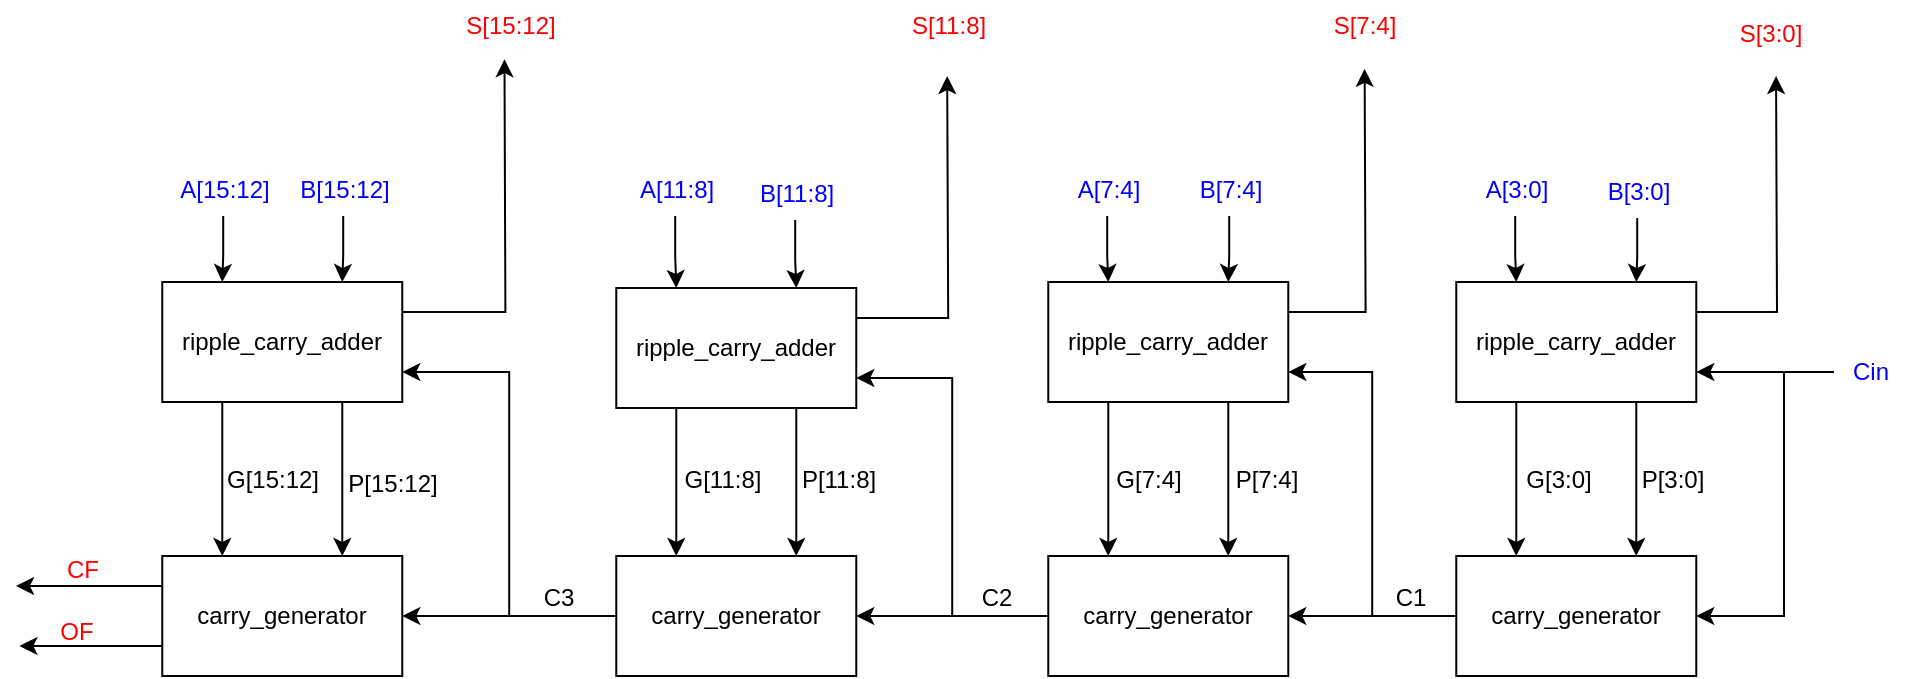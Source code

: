 <mxfile version="21.1.2" type="device" pages="3">
  <diagram name="CLA" id="1N_0-jpvwwObbNZj5UZM">
    <mxGraphModel dx="749" dy="588" grid="0" gridSize="10" guides="1" tooltips="1" connect="1" arrows="1" fold="1" page="0" pageScale="1" pageWidth="850" pageHeight="1100" math="0" shadow="0">
      <root>
        <mxCell id="0" />
        <mxCell id="1" parent="0" />
        <mxCell id="7bIylapcQ7lrpKx6OoXC-37" style="edgeStyle=orthogonalEdgeStyle;rounded=0;orthogonalLoop=1;jettySize=auto;html=1;exitX=0.75;exitY=1;exitDx=0;exitDy=0;entryX=0.75;entryY=0;entryDx=0;entryDy=0;" parent="1" source="7bIylapcQ7lrpKx6OoXC-1" target="7bIylapcQ7lrpKx6OoXC-2" edge="1">
          <mxGeometry relative="1" as="geometry" />
        </mxCell>
        <mxCell id="7bIylapcQ7lrpKx6OoXC-38" style="edgeStyle=orthogonalEdgeStyle;rounded=0;orthogonalLoop=1;jettySize=auto;html=1;exitX=0.25;exitY=1;exitDx=0;exitDy=0;entryX=0.25;entryY=0;entryDx=0;entryDy=0;" parent="1" source="7bIylapcQ7lrpKx6OoXC-1" target="7bIylapcQ7lrpKx6OoXC-2" edge="1">
          <mxGeometry relative="1" as="geometry" />
        </mxCell>
        <mxCell id="7bIylapcQ7lrpKx6OoXC-71" style="edgeStyle=orthogonalEdgeStyle;rounded=0;orthogonalLoop=1;jettySize=auto;html=1;exitX=1;exitY=0.25;exitDx=0;exitDy=0;" parent="1" source="7bIylapcQ7lrpKx6OoXC-1" edge="1">
          <mxGeometry relative="1" as="geometry">
            <mxPoint x="268.241" y="164.609" as="targetPoint" />
          </mxGeometry>
        </mxCell>
        <mxCell id="7bIylapcQ7lrpKx6OoXC-1" value="ripple_carry_adder" style="rounded=0;whiteSpace=wrap;html=1;" parent="1" vertex="1">
          <mxGeometry x="97.14" y="276" width="120" height="60" as="geometry" />
        </mxCell>
        <mxCell id="7bIylapcQ7lrpKx6OoXC-60" style="edgeStyle=orthogonalEdgeStyle;rounded=0;orthogonalLoop=1;jettySize=auto;html=1;exitX=0;exitY=0.25;exitDx=0;exitDy=0;" parent="1" source="7bIylapcQ7lrpKx6OoXC-2" edge="1">
          <mxGeometry relative="1" as="geometry">
            <mxPoint x="23.997" y="428" as="targetPoint" />
          </mxGeometry>
        </mxCell>
        <mxCell id="7bIylapcQ7lrpKx6OoXC-61" style="edgeStyle=orthogonalEdgeStyle;rounded=0;orthogonalLoop=1;jettySize=auto;html=1;exitX=0;exitY=0.75;exitDx=0;exitDy=0;" parent="1" source="7bIylapcQ7lrpKx6OoXC-2" edge="1">
          <mxGeometry relative="1" as="geometry">
            <mxPoint x="25.712" y="458" as="targetPoint" />
          </mxGeometry>
        </mxCell>
        <mxCell id="7bIylapcQ7lrpKx6OoXC-2" value="carry_generator" style="rounded=0;whiteSpace=wrap;html=1;" parent="1" vertex="1">
          <mxGeometry x="97.14" y="413" width="120" height="60" as="geometry" />
        </mxCell>
        <mxCell id="7bIylapcQ7lrpKx6OoXC-35" style="edgeStyle=orthogonalEdgeStyle;rounded=0;orthogonalLoop=1;jettySize=auto;html=1;exitX=0.75;exitY=1;exitDx=0;exitDy=0;entryX=0.75;entryY=0;entryDx=0;entryDy=0;" parent="1" source="7bIylapcQ7lrpKx6OoXC-3" target="7bIylapcQ7lrpKx6OoXC-8" edge="1">
          <mxGeometry relative="1" as="geometry" />
        </mxCell>
        <mxCell id="7bIylapcQ7lrpKx6OoXC-36" style="edgeStyle=orthogonalEdgeStyle;rounded=0;orthogonalLoop=1;jettySize=auto;html=1;exitX=0.25;exitY=1;exitDx=0;exitDy=0;entryX=0.25;entryY=0;entryDx=0;entryDy=0;" parent="1" source="7bIylapcQ7lrpKx6OoXC-3" target="7bIylapcQ7lrpKx6OoXC-8" edge="1">
          <mxGeometry relative="1" as="geometry" />
        </mxCell>
        <mxCell id="7bIylapcQ7lrpKx6OoXC-69" style="edgeStyle=orthogonalEdgeStyle;rounded=0;orthogonalLoop=1;jettySize=auto;html=1;exitX=1;exitY=0.25;exitDx=0;exitDy=0;" parent="1" source="7bIylapcQ7lrpKx6OoXC-3" edge="1">
          <mxGeometry relative="1" as="geometry">
            <mxPoint x="489.594" y="173.03" as="targetPoint" />
          </mxGeometry>
        </mxCell>
        <mxCell id="7bIylapcQ7lrpKx6OoXC-3" value="ripple_carry_adder" style="rounded=0;whiteSpace=wrap;html=1;" parent="1" vertex="1">
          <mxGeometry x="324.14" y="279" width="120" height="60" as="geometry" />
        </mxCell>
        <mxCell id="7bIylapcQ7lrpKx6OoXC-33" style="edgeStyle=orthogonalEdgeStyle;rounded=0;orthogonalLoop=1;jettySize=auto;html=1;exitX=0.25;exitY=1;exitDx=0;exitDy=0;entryX=0.25;entryY=0;entryDx=0;entryDy=0;" parent="1" source="7bIylapcQ7lrpKx6OoXC-4" target="7bIylapcQ7lrpKx6OoXC-7" edge="1">
          <mxGeometry relative="1" as="geometry" />
        </mxCell>
        <mxCell id="7bIylapcQ7lrpKx6OoXC-34" style="edgeStyle=orthogonalEdgeStyle;rounded=0;orthogonalLoop=1;jettySize=auto;html=1;exitX=0.75;exitY=1;exitDx=0;exitDy=0;entryX=0.75;entryY=0;entryDx=0;entryDy=0;" parent="1" source="7bIylapcQ7lrpKx6OoXC-4" target="7bIylapcQ7lrpKx6OoXC-7" edge="1">
          <mxGeometry relative="1" as="geometry" />
        </mxCell>
        <mxCell id="7bIylapcQ7lrpKx6OoXC-64" style="edgeStyle=orthogonalEdgeStyle;rounded=0;orthogonalLoop=1;jettySize=auto;html=1;exitX=1;exitY=0.25;exitDx=0;exitDy=0;" parent="1" source="7bIylapcQ7lrpKx6OoXC-4" edge="1">
          <mxGeometry relative="1" as="geometry">
            <mxPoint x="698.316" y="169.421" as="targetPoint" />
          </mxGeometry>
        </mxCell>
        <mxCell id="7bIylapcQ7lrpKx6OoXC-4" value="ripple_carry_adder" style="rounded=0;whiteSpace=wrap;html=1;" parent="1" vertex="1">
          <mxGeometry x="540.14" y="276" width="120" height="60" as="geometry" />
        </mxCell>
        <mxCell id="7bIylapcQ7lrpKx6OoXC-23" style="edgeStyle=orthogonalEdgeStyle;rounded=0;orthogonalLoop=1;jettySize=auto;html=1;exitX=0.25;exitY=1;exitDx=0;exitDy=0;entryX=0.25;entryY=0;entryDx=0;entryDy=0;" parent="1" source="7bIylapcQ7lrpKx6OoXC-5" target="7bIylapcQ7lrpKx6OoXC-6" edge="1">
          <mxGeometry relative="1" as="geometry" />
        </mxCell>
        <mxCell id="7bIylapcQ7lrpKx6OoXC-24" style="edgeStyle=orthogonalEdgeStyle;rounded=0;orthogonalLoop=1;jettySize=auto;html=1;exitX=0.75;exitY=1;exitDx=0;exitDy=0;entryX=0.75;entryY=0;entryDx=0;entryDy=0;" parent="1" source="7bIylapcQ7lrpKx6OoXC-5" target="7bIylapcQ7lrpKx6OoXC-6" edge="1">
          <mxGeometry relative="1" as="geometry" />
        </mxCell>
        <mxCell id="7bIylapcQ7lrpKx6OoXC-65" style="edgeStyle=orthogonalEdgeStyle;rounded=0;orthogonalLoop=1;jettySize=auto;html=1;exitX=1;exitY=0.25;exitDx=0;exitDy=0;" parent="1" source="7bIylapcQ7lrpKx6OoXC-5" edge="1">
          <mxGeometry relative="1" as="geometry">
            <mxPoint x="904.03" y="173.03" as="targetPoint" />
          </mxGeometry>
        </mxCell>
        <mxCell id="7bIylapcQ7lrpKx6OoXC-5" value="ripple_carry_adder" style="rounded=0;whiteSpace=wrap;html=1;" parent="1" vertex="1">
          <mxGeometry x="744.14" y="276" width="120" height="60" as="geometry" />
        </mxCell>
        <mxCell id="7bIylapcQ7lrpKx6OoXC-27" style="edgeStyle=orthogonalEdgeStyle;rounded=0;orthogonalLoop=1;jettySize=auto;html=1;exitX=0;exitY=0.5;exitDx=0;exitDy=0;entryX=1;entryY=0.5;entryDx=0;entryDy=0;" parent="1" source="7bIylapcQ7lrpKx6OoXC-6" target="7bIylapcQ7lrpKx6OoXC-7" edge="1">
          <mxGeometry relative="1" as="geometry" />
        </mxCell>
        <mxCell id="7bIylapcQ7lrpKx6OoXC-63" style="edgeStyle=orthogonalEdgeStyle;rounded=0;orthogonalLoop=1;jettySize=auto;html=1;exitX=0;exitY=0.5;exitDx=0;exitDy=0;entryX=1;entryY=0.75;entryDx=0;entryDy=0;" parent="1" source="7bIylapcQ7lrpKx6OoXC-6" target="7bIylapcQ7lrpKx6OoXC-4" edge="1">
          <mxGeometry relative="1" as="geometry" />
        </mxCell>
        <mxCell id="7bIylapcQ7lrpKx6OoXC-6" value="carry_generator" style="rounded=0;whiteSpace=wrap;html=1;" parent="1" vertex="1">
          <mxGeometry x="744.14" y="413" width="120" height="60" as="geometry" />
        </mxCell>
        <mxCell id="7bIylapcQ7lrpKx6OoXC-29" style="edgeStyle=orthogonalEdgeStyle;rounded=0;orthogonalLoop=1;jettySize=auto;html=1;exitX=0;exitY=0.5;exitDx=0;exitDy=0;entryX=1;entryY=0.5;entryDx=0;entryDy=0;" parent="1" source="7bIylapcQ7lrpKx6OoXC-7" target="7bIylapcQ7lrpKx6OoXC-8" edge="1">
          <mxGeometry relative="1" as="geometry" />
        </mxCell>
        <mxCell id="7bIylapcQ7lrpKx6OoXC-68" style="edgeStyle=orthogonalEdgeStyle;rounded=0;orthogonalLoop=1;jettySize=auto;html=1;exitX=0;exitY=0.5;exitDx=0;exitDy=0;entryX=1;entryY=0.75;entryDx=0;entryDy=0;" parent="1" source="7bIylapcQ7lrpKx6OoXC-7" target="7bIylapcQ7lrpKx6OoXC-3" edge="1">
          <mxGeometry relative="1" as="geometry" />
        </mxCell>
        <mxCell id="7bIylapcQ7lrpKx6OoXC-7" value="carry_generator" style="rounded=0;whiteSpace=wrap;html=1;" parent="1" vertex="1">
          <mxGeometry x="540.14" y="413" width="120" height="60" as="geometry" />
        </mxCell>
        <mxCell id="7bIylapcQ7lrpKx6OoXC-31" style="edgeStyle=orthogonalEdgeStyle;rounded=0;orthogonalLoop=1;jettySize=auto;html=1;exitX=0;exitY=0.5;exitDx=0;exitDy=0;" parent="1" source="7bIylapcQ7lrpKx6OoXC-8" target="7bIylapcQ7lrpKx6OoXC-2" edge="1">
          <mxGeometry relative="1" as="geometry" />
        </mxCell>
        <mxCell id="7bIylapcQ7lrpKx6OoXC-70" style="edgeStyle=orthogonalEdgeStyle;rounded=0;orthogonalLoop=1;jettySize=auto;html=1;exitX=0;exitY=0.5;exitDx=0;exitDy=0;entryX=1;entryY=0.75;entryDx=0;entryDy=0;" parent="1" source="7bIylapcQ7lrpKx6OoXC-8" target="7bIylapcQ7lrpKx6OoXC-1" edge="1">
          <mxGeometry relative="1" as="geometry" />
        </mxCell>
        <mxCell id="7bIylapcQ7lrpKx6OoXC-8" value="carry_generator" style="rounded=0;whiteSpace=wrap;html=1;" parent="1" vertex="1">
          <mxGeometry x="324.14" y="413" width="120" height="60" as="geometry" />
        </mxCell>
        <mxCell id="7bIylapcQ7lrpKx6OoXC-19" style="edgeStyle=orthogonalEdgeStyle;rounded=0;orthogonalLoop=1;jettySize=auto;html=1;entryX=0.25;entryY=0;entryDx=0;entryDy=0;" parent="1" source="7bIylapcQ7lrpKx6OoXC-10" target="7bIylapcQ7lrpKx6OoXC-5" edge="1">
          <mxGeometry relative="1" as="geometry" />
        </mxCell>
        <mxCell id="7bIylapcQ7lrpKx6OoXC-10" value="&lt;font color=&quot;#0000ff&quot;&gt;A[3:0]&lt;/font&gt;" style="text;html=1;align=center;verticalAlign=middle;resizable=0;points=[];autosize=1;strokeColor=none;fillColor=none;" parent="1" vertex="1">
          <mxGeometry x="749.14" y="217" width="49" height="26" as="geometry" />
        </mxCell>
        <mxCell id="7bIylapcQ7lrpKx6OoXC-40" style="edgeStyle=orthogonalEdgeStyle;rounded=0;orthogonalLoop=1;jettySize=auto;html=1;entryX=0.25;entryY=0;entryDx=0;entryDy=0;" parent="1" source="7bIylapcQ7lrpKx6OoXC-11" target="7bIylapcQ7lrpKx6OoXC-4" edge="1">
          <mxGeometry relative="1" as="geometry" />
        </mxCell>
        <mxCell id="7bIylapcQ7lrpKx6OoXC-11" value="&lt;font color=&quot;#0000ff&quot;&gt;A[7:4]&lt;/font&gt;" style="text;html=1;align=center;verticalAlign=middle;resizable=0;points=[];autosize=1;strokeColor=none;fillColor=none;" parent="1" vertex="1">
          <mxGeometry x="545.14" y="217" width="49" height="26" as="geometry" />
        </mxCell>
        <mxCell id="7bIylapcQ7lrpKx6OoXC-42" style="edgeStyle=orthogonalEdgeStyle;rounded=0;orthogonalLoop=1;jettySize=auto;html=1;entryX=0.25;entryY=0;entryDx=0;entryDy=0;" parent="1" source="7bIylapcQ7lrpKx6OoXC-12" target="7bIylapcQ7lrpKx6OoXC-3" edge="1">
          <mxGeometry relative="1" as="geometry" />
        </mxCell>
        <mxCell id="7bIylapcQ7lrpKx6OoXC-12" value="&lt;font color=&quot;#0000ff&quot;&gt;A[11:8]&lt;/font&gt;" style="text;html=1;align=center;verticalAlign=middle;resizable=0;points=[];autosize=1;strokeColor=none;fillColor=none;" parent="1" vertex="1">
          <mxGeometry x="326.14" y="217" width="55" height="26" as="geometry" />
        </mxCell>
        <mxCell id="7bIylapcQ7lrpKx6OoXC-45" style="edgeStyle=orthogonalEdgeStyle;rounded=0;orthogonalLoop=1;jettySize=auto;html=1;entryX=0.25;entryY=0;entryDx=0;entryDy=0;" parent="1" source="7bIylapcQ7lrpKx6OoXC-13" target="7bIylapcQ7lrpKx6OoXC-1" edge="1">
          <mxGeometry relative="1" as="geometry" />
        </mxCell>
        <mxCell id="7bIylapcQ7lrpKx6OoXC-13" value="&lt;font color=&quot;#0000ff&quot;&gt;A[15:12]&lt;/font&gt;" style="text;html=1;align=center;verticalAlign=middle;resizable=0;points=[];autosize=1;strokeColor=none;fillColor=none;" parent="1" vertex="1">
          <mxGeometry x="96.14" y="217" width="63" height="26" as="geometry" />
        </mxCell>
        <mxCell id="7bIylapcQ7lrpKx6OoXC-20" style="edgeStyle=orthogonalEdgeStyle;rounded=0;orthogonalLoop=1;jettySize=auto;html=1;entryX=0.75;entryY=0;entryDx=0;entryDy=0;" parent="1" source="7bIylapcQ7lrpKx6OoXC-14" target="7bIylapcQ7lrpKx6OoXC-5" edge="1">
          <mxGeometry relative="1" as="geometry" />
        </mxCell>
        <mxCell id="7bIylapcQ7lrpKx6OoXC-14" value="&lt;font color=&quot;#0000ff&quot;&gt;B[3:0]&lt;/font&gt;" style="text;html=1;align=center;verticalAlign=middle;resizable=0;points=[];autosize=1;strokeColor=none;fillColor=none;" parent="1" vertex="1">
          <mxGeometry x="810.14" y="218" width="49" height="26" as="geometry" />
        </mxCell>
        <mxCell id="7bIylapcQ7lrpKx6OoXC-39" style="edgeStyle=orthogonalEdgeStyle;rounded=0;orthogonalLoop=1;jettySize=auto;html=1;entryX=0.75;entryY=0;entryDx=0;entryDy=0;" parent="1" source="7bIylapcQ7lrpKx6OoXC-15" target="7bIylapcQ7lrpKx6OoXC-4" edge="1">
          <mxGeometry relative="1" as="geometry" />
        </mxCell>
        <mxCell id="7bIylapcQ7lrpKx6OoXC-15" value="&lt;font color=&quot;#0000ff&quot;&gt;B[7:4]&lt;/font&gt;" style="text;html=1;align=center;verticalAlign=middle;resizable=0;points=[];autosize=1;strokeColor=none;fillColor=none;" parent="1" vertex="1">
          <mxGeometry x="606.14" y="217" width="49" height="26" as="geometry" />
        </mxCell>
        <mxCell id="7bIylapcQ7lrpKx6OoXC-41" style="edgeStyle=orthogonalEdgeStyle;rounded=0;orthogonalLoop=1;jettySize=auto;html=1;entryX=0.75;entryY=0;entryDx=0;entryDy=0;" parent="1" source="7bIylapcQ7lrpKx6OoXC-16" target="7bIylapcQ7lrpKx6OoXC-3" edge="1">
          <mxGeometry relative="1" as="geometry" />
        </mxCell>
        <mxCell id="7bIylapcQ7lrpKx6OoXC-16" value="&lt;font color=&quot;#0000ff&quot;&gt;B[11:8]&lt;/font&gt;" style="text;html=1;align=center;verticalAlign=middle;resizable=0;points=[];autosize=1;strokeColor=none;fillColor=none;" parent="1" vertex="1">
          <mxGeometry x="386.14" y="219" width="55" height="26" as="geometry" />
        </mxCell>
        <mxCell id="7bIylapcQ7lrpKx6OoXC-43" style="edgeStyle=orthogonalEdgeStyle;rounded=0;orthogonalLoop=1;jettySize=auto;html=1;entryX=0.75;entryY=0;entryDx=0;entryDy=0;" parent="1" source="7bIylapcQ7lrpKx6OoXC-17" target="7bIylapcQ7lrpKx6OoXC-1" edge="1">
          <mxGeometry relative="1" as="geometry" />
        </mxCell>
        <mxCell id="7bIylapcQ7lrpKx6OoXC-17" value="&lt;font color=&quot;#0000ff&quot;&gt;B[15:12]&lt;/font&gt;" style="text;html=1;align=center;verticalAlign=middle;resizable=0;points=[];autosize=1;strokeColor=none;fillColor=none;" parent="1" vertex="1">
          <mxGeometry x="156.14" y="217" width="63" height="26" as="geometry" />
        </mxCell>
        <mxCell id="7bIylapcQ7lrpKx6OoXC-66" style="edgeStyle=orthogonalEdgeStyle;rounded=0;orthogonalLoop=1;jettySize=auto;html=1;entryX=1;entryY=0.75;entryDx=0;entryDy=0;" parent="1" source="7bIylapcQ7lrpKx6OoXC-18" target="7bIylapcQ7lrpKx6OoXC-5" edge="1">
          <mxGeometry relative="1" as="geometry" />
        </mxCell>
        <mxCell id="7bIylapcQ7lrpKx6OoXC-67" style="edgeStyle=orthogonalEdgeStyle;rounded=0;orthogonalLoop=1;jettySize=auto;html=1;entryX=1;entryY=0.5;entryDx=0;entryDy=0;" parent="1" source="7bIylapcQ7lrpKx6OoXC-18" target="7bIylapcQ7lrpKx6OoXC-6" edge="1">
          <mxGeometry relative="1" as="geometry">
            <Array as="points">
              <mxPoint x="908" y="321" />
              <mxPoint x="908" y="443" />
            </Array>
          </mxGeometry>
        </mxCell>
        <mxCell id="7bIylapcQ7lrpKx6OoXC-18" value="&lt;font color=&quot;#0000ff&quot;&gt;Cin&lt;/font&gt;" style="text;html=1;align=center;verticalAlign=middle;resizable=0;points=[];autosize=1;strokeColor=none;fillColor=none;" parent="1" vertex="1">
          <mxGeometry x="933" y="308" width="36" height="26" as="geometry" />
        </mxCell>
        <mxCell id="7bIylapcQ7lrpKx6OoXC-25" value="G[3:0]" style="text;html=1;align=center;verticalAlign=middle;resizable=0;points=[];autosize=1;strokeColor=none;fillColor=none;" parent="1" vertex="1">
          <mxGeometry x="769.14" y="362" width="51" height="26" as="geometry" />
        </mxCell>
        <mxCell id="7bIylapcQ7lrpKx6OoXC-26" value="P[3:0]" style="text;html=1;align=center;verticalAlign=middle;resizable=0;points=[];autosize=1;strokeColor=none;fillColor=none;" parent="1" vertex="1">
          <mxGeometry x="827.14" y="362" width="49" height="26" as="geometry" />
        </mxCell>
        <mxCell id="7bIylapcQ7lrpKx6OoXC-46" value="C1" style="text;html=1;align=center;verticalAlign=middle;resizable=0;points=[];autosize=1;strokeColor=none;fillColor=none;" parent="1" vertex="1">
          <mxGeometry x="704.14" y="421" width="33" height="26" as="geometry" />
        </mxCell>
        <mxCell id="7bIylapcQ7lrpKx6OoXC-47" value="C2" style="text;html=1;align=center;verticalAlign=middle;resizable=0;points=[];autosize=1;strokeColor=none;fillColor=none;" parent="1" vertex="1">
          <mxGeometry x="497.14" y="421" width="33" height="26" as="geometry" />
        </mxCell>
        <mxCell id="7bIylapcQ7lrpKx6OoXC-48" value="C3" style="text;html=1;align=center;verticalAlign=middle;resizable=0;points=[];autosize=1;strokeColor=none;fillColor=none;" parent="1" vertex="1">
          <mxGeometry x="278.14" y="421" width="33" height="26" as="geometry" />
        </mxCell>
        <mxCell id="7bIylapcQ7lrpKx6OoXC-51" value="P[7:4]" style="text;html=1;align=center;verticalAlign=middle;resizable=0;points=[];autosize=1;strokeColor=none;fillColor=none;" parent="1" vertex="1">
          <mxGeometry x="624.14" y="362" width="49" height="26" as="geometry" />
        </mxCell>
        <mxCell id="7bIylapcQ7lrpKx6OoXC-52" value="P[11:8]" style="text;html=1;align=center;verticalAlign=middle;resizable=0;points=[];autosize=1;strokeColor=none;fillColor=none;" parent="1" vertex="1">
          <mxGeometry x="407.14" y="362" width="55" height="26" as="geometry" />
        </mxCell>
        <mxCell id="7bIylapcQ7lrpKx6OoXC-53" value="P[15:12]" style="text;html=1;align=center;verticalAlign=middle;resizable=0;points=[];autosize=1;strokeColor=none;fillColor=none;" parent="1" vertex="1">
          <mxGeometry x="180.14" y="364" width="63" height="26" as="geometry" />
        </mxCell>
        <mxCell id="7bIylapcQ7lrpKx6OoXC-54" value="G[7:4]" style="text;html=1;align=center;verticalAlign=middle;resizable=0;points=[];autosize=1;strokeColor=none;fillColor=none;" parent="1" vertex="1">
          <mxGeometry x="564.14" y="362" width="51" height="26" as="geometry" />
        </mxCell>
        <mxCell id="7bIylapcQ7lrpKx6OoXC-55" value="G[11:8]" style="text;html=1;align=center;verticalAlign=middle;resizable=0;points=[];autosize=1;strokeColor=none;fillColor=none;" parent="1" vertex="1">
          <mxGeometry x="349.14" y="362" width="56" height="26" as="geometry" />
        </mxCell>
        <mxCell id="7bIylapcQ7lrpKx6OoXC-56" value="G[15:12]" style="text;html=1;align=center;verticalAlign=middle;resizable=0;points=[];autosize=1;strokeColor=none;fillColor=none;" parent="1" vertex="1">
          <mxGeometry x="120.14" y="362" width="64" height="26" as="geometry" />
        </mxCell>
        <mxCell id="7bIylapcQ7lrpKx6OoXC-58" value="&lt;font color=&quot;#ff0000&quot;&gt;OF&lt;/font&gt;" style="text;html=1;align=center;verticalAlign=middle;resizable=0;points=[];autosize=1;strokeColor=none;fillColor=none;" parent="1" vertex="1">
          <mxGeometry x="36.14" y="438" width="35" height="26" as="geometry" />
        </mxCell>
        <mxCell id="7bIylapcQ7lrpKx6OoXC-62" value="&lt;font color=&quot;#ff0000&quot;&gt;CF&lt;/font&gt;" style="text;html=1;align=center;verticalAlign=middle;resizable=0;points=[];autosize=1;strokeColor=none;fillColor=none;" parent="1" vertex="1">
          <mxGeometry x="40.14" y="407" width="34" height="26" as="geometry" />
        </mxCell>
        <mxCell id="7bIylapcQ7lrpKx6OoXC-72" value="&lt;font color=&quot;#ff0000&quot;&gt;S[3:0]&lt;/font&gt;" style="text;html=1;align=center;verticalAlign=middle;resizable=0;points=[];autosize=1;strokeColor=none;fillColor=none;" parent="1" vertex="1">
          <mxGeometry x="876.14" y="139" width="49" height="26" as="geometry" />
        </mxCell>
        <mxCell id="7bIylapcQ7lrpKx6OoXC-73" value="&lt;font color=&quot;#ff0000&quot;&gt;S[7:4]&lt;/font&gt;" style="text;html=1;align=center;verticalAlign=middle;resizable=0;points=[];autosize=1;strokeColor=none;fillColor=none;" parent="1" vertex="1">
          <mxGeometry x="673.14" y="135" width="49" height="26" as="geometry" />
        </mxCell>
        <mxCell id="7bIylapcQ7lrpKx6OoXC-74" value="&lt;font color=&quot;#ff0000&quot;&gt;S[11:8]&lt;/font&gt;" style="text;html=1;align=center;verticalAlign=middle;resizable=0;points=[];autosize=1;strokeColor=none;fillColor=none;" parent="1" vertex="1">
          <mxGeometry x="462" y="135" width="55" height="26" as="geometry" />
        </mxCell>
        <mxCell id="7bIylapcQ7lrpKx6OoXC-75" value="&lt;font color=&quot;#ff0000&quot;&gt;S[15:12]&lt;/font&gt;" style="text;html=1;align=center;verticalAlign=middle;resizable=0;points=[];autosize=1;strokeColor=none;fillColor=none;" parent="1" vertex="1">
          <mxGeometry x="239" y="135" width="63" height="26" as="geometry" />
        </mxCell>
      </root>
    </mxGraphModel>
  </diagram>
  <diagram id="NfcjHB-K8qCnhO4SNnJr" name="CLA_implementation">
    <mxGraphModel dx="749" dy="588" grid="0" gridSize="10" guides="1" tooltips="1" connect="1" arrows="1" fold="1" page="1" pageScale="1" pageWidth="850" pageHeight="1100" math="0" shadow="0">
      <root>
        <mxCell id="0" />
        <mxCell id="1" parent="0" />
        <mxCell id="MomppsjR-9Mt2-9ObYnp-1" value="C0" style="whiteSpace=wrap;html=1;aspect=fixed;" parent="1" vertex="1">
          <mxGeometry x="293" y="105" width="54" height="54" as="geometry" />
        </mxCell>
        <mxCell id="MomppsjR-9Mt2-9ObYnp-2" value="G0" style="whiteSpace=wrap;html=1;aspect=fixed;" parent="1" vertex="1">
          <mxGeometry x="293" y="159" width="54" height="54" as="geometry" />
        </mxCell>
        <mxCell id="MomppsjR-9Mt2-9ObYnp-3" value="G1" style="whiteSpace=wrap;html=1;aspect=fixed;" parent="1" vertex="1">
          <mxGeometry x="293" y="213" width="54" height="54" as="geometry" />
        </mxCell>
        <mxCell id="MomppsjR-9Mt2-9ObYnp-4" value="G2" style="whiteSpace=wrap;html=1;aspect=fixed;" parent="1" vertex="1">
          <mxGeometry x="293" y="267" width="54" height="54" as="geometry" />
        </mxCell>
        <mxCell id="MomppsjR-9Mt2-9ObYnp-5" value="P0 &amp;amp;C0" style="whiteSpace=wrap;html=1;aspect=fixed;" parent="1" vertex="1">
          <mxGeometry x="239" y="159" width="54" height="54" as="geometry" />
        </mxCell>
        <mxCell id="MomppsjR-9Mt2-9ObYnp-6" value="P1&lt;br&gt;&amp;amp;G0" style="whiteSpace=wrap;html=1;aspect=fixed;" parent="1" vertex="1">
          <mxGeometry x="239" y="213" width="54" height="54" as="geometry" />
        </mxCell>
        <mxCell id="MomppsjR-9Mt2-9ObYnp-7" value="P1&amp;amp;P0&lt;br&gt;&amp;amp;C0" style="whiteSpace=wrap;html=1;aspect=fixed;" parent="1" vertex="1">
          <mxGeometry x="185" y="213" width="54" height="54" as="geometry" />
        </mxCell>
        <mxCell id="MomppsjR-9Mt2-9ObYnp-8" value="P2&lt;br&gt;&amp;amp;G1" style="whiteSpace=wrap;html=1;aspect=fixed;" parent="1" vertex="1">
          <mxGeometry x="239" y="267" width="54" height="54" as="geometry" />
        </mxCell>
        <mxCell id="MomppsjR-9Mt2-9ObYnp-9" value="P2&amp;amp;P1&lt;br&gt;&amp;amp;G0" style="whiteSpace=wrap;html=1;aspect=fixed;" parent="1" vertex="1">
          <mxGeometry x="185" y="267" width="54" height="54" as="geometry" />
        </mxCell>
        <mxCell id="MomppsjR-9Mt2-9ObYnp-10" value="P2&amp;amp;P1&amp;amp;&lt;br&gt;P0&amp;amp;C0" style="whiteSpace=wrap;html=1;aspect=fixed;" parent="1" vertex="1">
          <mxGeometry x="131" y="267" width="54" height="54" as="geometry" />
        </mxCell>
        <mxCell id="MomppsjR-9Mt2-9ObYnp-11" value="G3" style="whiteSpace=wrap;html=1;aspect=fixed;" parent="1" vertex="1">
          <mxGeometry x="293" y="321" width="54" height="54" as="geometry" />
        </mxCell>
        <mxCell id="MomppsjR-9Mt2-9ObYnp-18" value="P3&lt;br&gt;&amp;amp;G2" style="whiteSpace=wrap;html=1;aspect=fixed;" parent="1" vertex="1">
          <mxGeometry x="239" y="321" width="54" height="54" as="geometry" />
        </mxCell>
        <mxCell id="MomppsjR-9Mt2-9ObYnp-19" value="P3&amp;amp;P2&lt;br&gt;&amp;amp;G1" style="whiteSpace=wrap;html=1;aspect=fixed;" parent="1" vertex="1">
          <mxGeometry x="185" y="321" width="54" height="54" as="geometry" />
        </mxCell>
        <mxCell id="MomppsjR-9Mt2-9ObYnp-20" value="P3&amp;amp;P2&lt;br&gt;&amp;amp;P1&amp;amp;G0" style="whiteSpace=wrap;html=1;aspect=fixed;" parent="1" vertex="1">
          <mxGeometry x="131" y="321" width="54" height="54" as="geometry" />
        </mxCell>
        <mxCell id="MomppsjR-9Mt2-9ObYnp-21" value="P3&amp;amp;P2&lt;br&gt;&amp;amp;P1&amp;amp;P0&lt;br&gt;&amp;amp;C0" style="whiteSpace=wrap;html=1;aspect=fixed;" parent="1" vertex="1">
          <mxGeometry x="77" y="321" width="54" height="54" as="geometry" />
        </mxCell>
      </root>
    </mxGraphModel>
  </diagram>
  <diagram id="j-XSX-sNj_r2Mrvlt03B" name="CSA">
    <mxGraphModel dx="749" dy="588" grid="0" gridSize="10" guides="1" tooltips="1" connect="1" arrows="1" fold="1" page="1" pageScale="1" pageWidth="850" pageHeight="1100" math="0" shadow="0">
      <root>
        <mxCell id="0" />
        <mxCell id="1" parent="0" />
        <mxCell id="6Q6LOmMNZjFWB3ooYuXU-64" style="edgeStyle=orthogonalEdgeStyle;rounded=0;orthogonalLoop=1;jettySize=auto;html=1;exitX=0.5;exitY=1;exitDx=0;exitDy=0;entryX=0.5;entryY=1;entryDx=0;entryDy=0;" edge="1" parent="1" source="6Q6LOmMNZjFWB3ooYuXU-1" target="6Q6LOmMNZjFWB3ooYuXU-53">
          <mxGeometry relative="1" as="geometry" />
        </mxCell>
        <mxCell id="6Q6LOmMNZjFWB3ooYuXU-1" value="ripple_carry_adder*2" style="rounded=0;whiteSpace=wrap;html=1;" vertex="1" parent="1">
          <mxGeometry x="19" y="277" width="120" height="60" as="geometry" />
        </mxCell>
        <mxCell id="6Q6LOmMNZjFWB3ooYuXU-63" style="edgeStyle=orthogonalEdgeStyle;rounded=0;orthogonalLoop=1;jettySize=auto;html=1;exitX=0.5;exitY=1;exitDx=0;exitDy=0;entryX=0.5;entryY=1;entryDx=0;entryDy=0;" edge="1" parent="1" source="6Q6LOmMNZjFWB3ooYuXU-2" target="6Q6LOmMNZjFWB3ooYuXU-50">
          <mxGeometry relative="1" as="geometry" />
        </mxCell>
        <mxCell id="6Q6LOmMNZjFWB3ooYuXU-2" value="ripple_carry_adder*2" style="rounded=0;whiteSpace=wrap;html=1;" vertex="1" parent="1">
          <mxGeometry x="246" y="280" width="120" height="60" as="geometry" />
        </mxCell>
        <mxCell id="6Q6LOmMNZjFWB3ooYuXU-44" style="edgeStyle=orthogonalEdgeStyle;rounded=0;orthogonalLoop=1;jettySize=auto;html=1;exitX=0.5;exitY=1;exitDx=0;exitDy=0;" edge="1" parent="1" source="6Q6LOmMNZjFWB3ooYuXU-3" target="6Q6LOmMNZjFWB3ooYuXU-38">
          <mxGeometry relative="1" as="geometry" />
        </mxCell>
        <mxCell id="6Q6LOmMNZjFWB3ooYuXU-3" value="ripple_carry_adder*2" style="rounded=0;whiteSpace=wrap;html=1;" vertex="1" parent="1">
          <mxGeometry x="462" y="277" width="120" height="60" as="geometry" />
        </mxCell>
        <mxCell id="6Q6LOmMNZjFWB3ooYuXU-45" style="edgeStyle=orthogonalEdgeStyle;rounded=0;orthogonalLoop=1;jettySize=auto;html=1;exitX=0;exitY=0.5;exitDx=0;exitDy=0;entryX=0;entryY=0.5;entryDx=0;entryDy=0;" edge="1" parent="1" source="6Q6LOmMNZjFWB3ooYuXU-4" target="6Q6LOmMNZjFWB3ooYuXU-38">
          <mxGeometry relative="1" as="geometry">
            <Array as="points">
              <mxPoint x="640.86" y="307" />
              <mxPoint x="640.86" y="482" />
            </Array>
          </mxGeometry>
        </mxCell>
        <mxCell id="6Q6LOmMNZjFWB3ooYuXU-59" style="edgeStyle=orthogonalEdgeStyle;rounded=0;orthogonalLoop=1;jettySize=auto;html=1;exitX=0.5;exitY=1;exitDx=0;exitDy=0;" edge="1" parent="1" source="6Q6LOmMNZjFWB3ooYuXU-4">
          <mxGeometry relative="1" as="geometry">
            <mxPoint x="725.86" y="564.286" as="targetPoint" />
          </mxGeometry>
        </mxCell>
        <mxCell id="6Q6LOmMNZjFWB3ooYuXU-4" value="ripple_carry_adder" style="rounded=0;whiteSpace=wrap;html=1;" vertex="1" parent="1">
          <mxGeometry x="666" y="277" width="120" height="60" as="geometry" />
        </mxCell>
        <mxCell id="6Q6LOmMNZjFWB3ooYuXU-5" style="edgeStyle=orthogonalEdgeStyle;rounded=0;orthogonalLoop=1;jettySize=auto;html=1;entryX=0.25;entryY=0;entryDx=0;entryDy=0;" edge="1" parent="1" source="6Q6LOmMNZjFWB3ooYuXU-6" target="6Q6LOmMNZjFWB3ooYuXU-4">
          <mxGeometry relative="1" as="geometry" />
        </mxCell>
        <mxCell id="6Q6LOmMNZjFWB3ooYuXU-6" value="&lt;font color=&quot;#0000ff&quot;&gt;A[3:0]&lt;/font&gt;" style="text;html=1;align=center;verticalAlign=middle;resizable=0;points=[];autosize=1;strokeColor=none;fillColor=none;" vertex="1" parent="1">
          <mxGeometry x="671" y="218" width="49" height="26" as="geometry" />
        </mxCell>
        <mxCell id="6Q6LOmMNZjFWB3ooYuXU-7" style="edgeStyle=orthogonalEdgeStyle;rounded=0;orthogonalLoop=1;jettySize=auto;html=1;entryX=0.25;entryY=0;entryDx=0;entryDy=0;" edge="1" parent="1" source="6Q6LOmMNZjFWB3ooYuXU-8" target="6Q6LOmMNZjFWB3ooYuXU-3">
          <mxGeometry relative="1" as="geometry" />
        </mxCell>
        <mxCell id="6Q6LOmMNZjFWB3ooYuXU-8" value="&lt;font color=&quot;#0000ff&quot;&gt;A[7:4]&lt;/font&gt;" style="text;html=1;align=center;verticalAlign=middle;resizable=0;points=[];autosize=1;strokeColor=none;fillColor=none;" vertex="1" parent="1">
          <mxGeometry x="467" y="218" width="49" height="26" as="geometry" />
        </mxCell>
        <mxCell id="6Q6LOmMNZjFWB3ooYuXU-9" style="edgeStyle=orthogonalEdgeStyle;rounded=0;orthogonalLoop=1;jettySize=auto;html=1;entryX=0.25;entryY=0;entryDx=0;entryDy=0;" edge="1" parent="1" source="6Q6LOmMNZjFWB3ooYuXU-10" target="6Q6LOmMNZjFWB3ooYuXU-2">
          <mxGeometry relative="1" as="geometry" />
        </mxCell>
        <mxCell id="6Q6LOmMNZjFWB3ooYuXU-10" value="&lt;font color=&quot;#0000ff&quot;&gt;A[11:8]&lt;/font&gt;" style="text;html=1;align=center;verticalAlign=middle;resizable=0;points=[];autosize=1;strokeColor=none;fillColor=none;" vertex="1" parent="1">
          <mxGeometry x="248" y="218" width="55" height="26" as="geometry" />
        </mxCell>
        <mxCell id="6Q6LOmMNZjFWB3ooYuXU-11" style="edgeStyle=orthogonalEdgeStyle;rounded=0;orthogonalLoop=1;jettySize=auto;html=1;entryX=0.25;entryY=0;entryDx=0;entryDy=0;" edge="1" parent="1" source="6Q6LOmMNZjFWB3ooYuXU-12" target="6Q6LOmMNZjFWB3ooYuXU-1">
          <mxGeometry relative="1" as="geometry" />
        </mxCell>
        <mxCell id="6Q6LOmMNZjFWB3ooYuXU-12" value="&lt;font color=&quot;#0000ff&quot;&gt;A[15:12]&lt;/font&gt;" style="text;html=1;align=center;verticalAlign=middle;resizable=0;points=[];autosize=1;strokeColor=none;fillColor=none;" vertex="1" parent="1">
          <mxGeometry x="18" y="218" width="63" height="26" as="geometry" />
        </mxCell>
        <mxCell id="6Q6LOmMNZjFWB3ooYuXU-13" style="edgeStyle=orthogonalEdgeStyle;rounded=0;orthogonalLoop=1;jettySize=auto;html=1;entryX=0.75;entryY=0;entryDx=0;entryDy=0;" edge="1" parent="1" source="6Q6LOmMNZjFWB3ooYuXU-14" target="6Q6LOmMNZjFWB3ooYuXU-4">
          <mxGeometry relative="1" as="geometry" />
        </mxCell>
        <mxCell id="6Q6LOmMNZjFWB3ooYuXU-14" value="&lt;font color=&quot;#0000ff&quot;&gt;B[3:0]&lt;/font&gt;" style="text;html=1;align=center;verticalAlign=middle;resizable=0;points=[];autosize=1;strokeColor=none;fillColor=none;" vertex="1" parent="1">
          <mxGeometry x="732" y="219" width="49" height="26" as="geometry" />
        </mxCell>
        <mxCell id="6Q6LOmMNZjFWB3ooYuXU-15" style="edgeStyle=orthogonalEdgeStyle;rounded=0;orthogonalLoop=1;jettySize=auto;html=1;entryX=0.75;entryY=0;entryDx=0;entryDy=0;" edge="1" parent="1" source="6Q6LOmMNZjFWB3ooYuXU-16" target="6Q6LOmMNZjFWB3ooYuXU-3">
          <mxGeometry relative="1" as="geometry" />
        </mxCell>
        <mxCell id="6Q6LOmMNZjFWB3ooYuXU-16" value="&lt;font color=&quot;#0000ff&quot;&gt;B[7:4]&lt;/font&gt;" style="text;html=1;align=center;verticalAlign=middle;resizable=0;points=[];autosize=1;strokeColor=none;fillColor=none;" vertex="1" parent="1">
          <mxGeometry x="528" y="218" width="49" height="26" as="geometry" />
        </mxCell>
        <mxCell id="6Q6LOmMNZjFWB3ooYuXU-17" style="edgeStyle=orthogonalEdgeStyle;rounded=0;orthogonalLoop=1;jettySize=auto;html=1;entryX=0.75;entryY=0;entryDx=0;entryDy=0;" edge="1" parent="1" source="6Q6LOmMNZjFWB3ooYuXU-18" target="6Q6LOmMNZjFWB3ooYuXU-2">
          <mxGeometry relative="1" as="geometry" />
        </mxCell>
        <mxCell id="6Q6LOmMNZjFWB3ooYuXU-18" value="&lt;font color=&quot;#0000ff&quot;&gt;B[11:8]&lt;/font&gt;" style="text;html=1;align=center;verticalAlign=middle;resizable=0;points=[];autosize=1;strokeColor=none;fillColor=none;" vertex="1" parent="1">
          <mxGeometry x="308" y="220" width="55" height="26" as="geometry" />
        </mxCell>
        <mxCell id="6Q6LOmMNZjFWB3ooYuXU-19" style="edgeStyle=orthogonalEdgeStyle;rounded=0;orthogonalLoop=1;jettySize=auto;html=1;entryX=0.75;entryY=0;entryDx=0;entryDy=0;" edge="1" parent="1" source="6Q6LOmMNZjFWB3ooYuXU-20" target="6Q6LOmMNZjFWB3ooYuXU-1">
          <mxGeometry relative="1" as="geometry" />
        </mxCell>
        <mxCell id="6Q6LOmMNZjFWB3ooYuXU-20" value="&lt;font color=&quot;#0000ff&quot;&gt;B[15:12]&lt;/font&gt;" style="text;html=1;align=center;verticalAlign=middle;resizable=0;points=[];autosize=1;strokeColor=none;fillColor=none;" vertex="1" parent="1">
          <mxGeometry x="78.0" y="218" width="63" height="26" as="geometry" />
        </mxCell>
        <mxCell id="6Q6LOmMNZjFWB3ooYuXU-65" style="edgeStyle=orthogonalEdgeStyle;rounded=0;orthogonalLoop=1;jettySize=auto;html=1;" edge="1" parent="1" source="6Q6LOmMNZjFWB3ooYuXU-22" target="6Q6LOmMNZjFWB3ooYuXU-4">
          <mxGeometry relative="1" as="geometry" />
        </mxCell>
        <mxCell id="6Q6LOmMNZjFWB3ooYuXU-22" value="&lt;font color=&quot;#0000ff&quot;&gt;Cin&lt;/font&gt;" style="text;html=1;align=center;verticalAlign=middle;resizable=0;points=[];autosize=1;strokeColor=none;fillColor=none;" vertex="1" parent="1">
          <mxGeometry x="809" y="294" width="36" height="26" as="geometry" />
        </mxCell>
        <mxCell id="6Q6LOmMNZjFWB3ooYuXU-38" value="" style="shape=trapezoid;perimeter=trapezoidPerimeter;whiteSpace=wrap;html=1;fixedSize=1;direction=west;" vertex="1" parent="1">
          <mxGeometry x="462" y="452" width="120" height="60" as="geometry" />
        </mxCell>
        <mxCell id="6Q6LOmMNZjFWB3ooYuXU-56" style="edgeStyle=orthogonalEdgeStyle;rounded=0;orthogonalLoop=1;jettySize=auto;html=1;" edge="1" parent="1" source="6Q6LOmMNZjFWB3ooYuXU-46">
          <mxGeometry relative="1" as="geometry">
            <mxPoint x="536.36" y="564.857" as="targetPoint" />
          </mxGeometry>
        </mxCell>
        <mxCell id="6Q6LOmMNZjFWB3ooYuXU-46" value="Sum" style="text;html=1;align=center;verticalAlign=middle;resizable=0;points=[];autosize=1;strokeColor=none;fillColor=none;" vertex="1" parent="1">
          <mxGeometry x="514.86" y="486" width="43" height="26" as="geometry" />
        </mxCell>
        <mxCell id="6Q6LOmMNZjFWB3ooYuXU-60" style="edgeStyle=orthogonalEdgeStyle;rounded=0;orthogonalLoop=1;jettySize=auto;html=1;" edge="1" parent="1" source="6Q6LOmMNZjFWB3ooYuXU-47" target="6Q6LOmMNZjFWB3ooYuXU-50">
          <mxGeometry relative="1" as="geometry">
            <Array as="points">
              <mxPoint x="498.86" y="547" />
              <mxPoint x="407.86" y="547" />
              <mxPoint x="407.86" y="482" />
            </Array>
          </mxGeometry>
        </mxCell>
        <mxCell id="6Q6LOmMNZjFWB3ooYuXU-47" value="Cout" style="text;html=1;align=center;verticalAlign=middle;resizable=0;points=[];autosize=1;strokeColor=none;fillColor=none;" vertex="1" parent="1">
          <mxGeometry x="476.86" y="486" width="43" height="26" as="geometry" />
        </mxCell>
        <mxCell id="6Q6LOmMNZjFWB3ooYuXU-50" value="" style="shape=trapezoid;perimeter=trapezoidPerimeter;whiteSpace=wrap;html=1;fixedSize=1;direction=west;" vertex="1" parent="1">
          <mxGeometry x="246" y="452" width="120" height="60" as="geometry" />
        </mxCell>
        <mxCell id="6Q6LOmMNZjFWB3ooYuXU-57" style="edgeStyle=orthogonalEdgeStyle;rounded=0;orthogonalLoop=1;jettySize=auto;html=1;" edge="1" parent="1" source="6Q6LOmMNZjFWB3ooYuXU-51">
          <mxGeometry relative="1" as="geometry">
            <mxPoint x="320.36" y="563.714" as="targetPoint" />
          </mxGeometry>
        </mxCell>
        <mxCell id="6Q6LOmMNZjFWB3ooYuXU-51" value="Sum" style="text;html=1;align=center;verticalAlign=middle;resizable=0;points=[];autosize=1;strokeColor=none;fillColor=none;" vertex="1" parent="1">
          <mxGeometry x="298.86" y="486" width="43" height="26" as="geometry" />
        </mxCell>
        <mxCell id="6Q6LOmMNZjFWB3ooYuXU-61" style="edgeStyle=orthogonalEdgeStyle;rounded=0;orthogonalLoop=1;jettySize=auto;html=1;entryX=0;entryY=0.5;entryDx=0;entryDy=0;" edge="1" parent="1" source="6Q6LOmMNZjFWB3ooYuXU-52" target="6Q6LOmMNZjFWB3ooYuXU-53">
          <mxGeometry relative="1" as="geometry">
            <Array as="points">
              <mxPoint x="282.86" y="554" />
              <mxPoint x="189.86" y="554" />
              <mxPoint x="189.86" y="482" />
            </Array>
          </mxGeometry>
        </mxCell>
        <mxCell id="6Q6LOmMNZjFWB3ooYuXU-52" value="Cout" style="text;html=1;align=center;verticalAlign=middle;resizable=0;points=[];autosize=1;strokeColor=none;fillColor=none;" vertex="1" parent="1">
          <mxGeometry x="260.86" y="486" width="43" height="26" as="geometry" />
        </mxCell>
        <mxCell id="6Q6LOmMNZjFWB3ooYuXU-53" value="" style="shape=trapezoid;perimeter=trapezoidPerimeter;whiteSpace=wrap;html=1;fixedSize=1;direction=west;" vertex="1" parent="1">
          <mxGeometry x="10" y="452" width="136.86" height="60" as="geometry" />
        </mxCell>
        <mxCell id="6Q6LOmMNZjFWB3ooYuXU-68" style="edgeStyle=orthogonalEdgeStyle;rounded=0;orthogonalLoop=1;jettySize=auto;html=1;" edge="1" parent="1" source="6Q6LOmMNZjFWB3ooYuXU-54">
          <mxGeometry relative="1" as="geometry">
            <mxPoint x="106.5" y="563.857" as="targetPoint" />
          </mxGeometry>
        </mxCell>
        <mxCell id="6Q6LOmMNZjFWB3ooYuXU-54" value="Sum" style="text;html=1;align=center;verticalAlign=middle;resizable=0;points=[];autosize=1;strokeColor=none;fillColor=none;" vertex="1" parent="1">
          <mxGeometry x="85.0" y="486" width="43" height="26" as="geometry" />
        </mxCell>
        <mxCell id="6Q6LOmMNZjFWB3ooYuXU-69" style="edgeStyle=orthogonalEdgeStyle;rounded=0;orthogonalLoop=1;jettySize=auto;html=1;" edge="1" parent="1" source="6Q6LOmMNZjFWB3ooYuXU-55">
          <mxGeometry relative="1" as="geometry">
            <mxPoint x="70.5" y="563.857" as="targetPoint" />
          </mxGeometry>
        </mxCell>
        <mxCell id="6Q6LOmMNZjFWB3ooYuXU-55" value="Cout" style="text;html=1;align=center;verticalAlign=middle;resizable=0;points=[];autosize=1;strokeColor=none;fillColor=none;" vertex="1" parent="1">
          <mxGeometry x="49.0" y="486" width="43" height="26" as="geometry" />
        </mxCell>
        <mxCell id="6Q6LOmMNZjFWB3ooYuXU-70" style="edgeStyle=orthogonalEdgeStyle;rounded=0;orthogonalLoop=1;jettySize=auto;html=1;" edge="1" parent="1" source="6Q6LOmMNZjFWB3ooYuXU-66">
          <mxGeometry relative="1" as="geometry">
            <mxPoint x="39.5" y="563.286" as="targetPoint" />
          </mxGeometry>
        </mxCell>
        <mxCell id="6Q6LOmMNZjFWB3ooYuXU-66" value="OF" style="text;html=1;align=center;verticalAlign=middle;resizable=0;points=[];autosize=1;strokeColor=none;fillColor=none;" vertex="1" parent="1">
          <mxGeometry x="22" y="486" width="35" height="26" as="geometry" />
        </mxCell>
        <mxCell id="6Q6LOmMNZjFWB3ooYuXU-71" value="&lt;font color=&quot;#ff0000&quot;&gt;S[3:0]&lt;/font&gt;" style="text;html=1;align=center;verticalAlign=middle;resizable=0;points=[];autosize=1;strokeColor=none;fillColor=none;" vertex="1" parent="1">
          <mxGeometry x="701.5" y="568" width="49" height="26" as="geometry" />
        </mxCell>
        <mxCell id="6Q6LOmMNZjFWB3ooYuXU-72" value="&lt;font color=&quot;#ff0000&quot;&gt;S[7:4]&lt;/font&gt;" style="text;html=1;align=center;verticalAlign=middle;resizable=0;points=[];autosize=1;strokeColor=none;fillColor=none;" vertex="1" parent="1">
          <mxGeometry x="514.86" y="568" width="49" height="26" as="geometry" />
        </mxCell>
        <mxCell id="6Q6LOmMNZjFWB3ooYuXU-73" value="&lt;font color=&quot;#ff0000&quot;&gt;S[11:8]&lt;/font&gt;" style="text;html=1;align=center;verticalAlign=middle;resizable=0;points=[];autosize=1;strokeColor=none;fillColor=none;" vertex="1" parent="1">
          <mxGeometry x="295.86" y="568" width="55" height="26" as="geometry" />
        </mxCell>
        <mxCell id="6Q6LOmMNZjFWB3ooYuXU-74" value="&lt;font color=&quot;#ff0000&quot;&gt;S[15:12]&lt;/font&gt;" style="text;html=1;align=center;verticalAlign=middle;resizable=0;points=[];autosize=1;strokeColor=none;fillColor=none;" vertex="1" parent="1">
          <mxGeometry x="75" y="568" width="63" height="26" as="geometry" />
        </mxCell>
        <mxCell id="6Q6LOmMNZjFWB3ooYuXU-75" value="&lt;font color=&quot;#ff0000&quot;&gt;OF&lt;/font&gt;" style="text;html=1;align=center;verticalAlign=middle;resizable=0;points=[];autosize=1;strokeColor=none;fillColor=none;" vertex="1" parent="1">
          <mxGeometry x="19" y="568" width="35" height="26" as="geometry" />
        </mxCell>
        <mxCell id="6Q6LOmMNZjFWB3ooYuXU-76" value="&lt;font color=&quot;#ff0000&quot;&gt;CF&lt;/font&gt;" style="text;html=1;align=center;verticalAlign=middle;resizable=0;points=[];autosize=1;strokeColor=none;fillColor=none;" vertex="1" parent="1">
          <mxGeometry x="51" y="568" width="34" height="26" as="geometry" />
        </mxCell>
      </root>
    </mxGraphModel>
  </diagram>
</mxfile>
